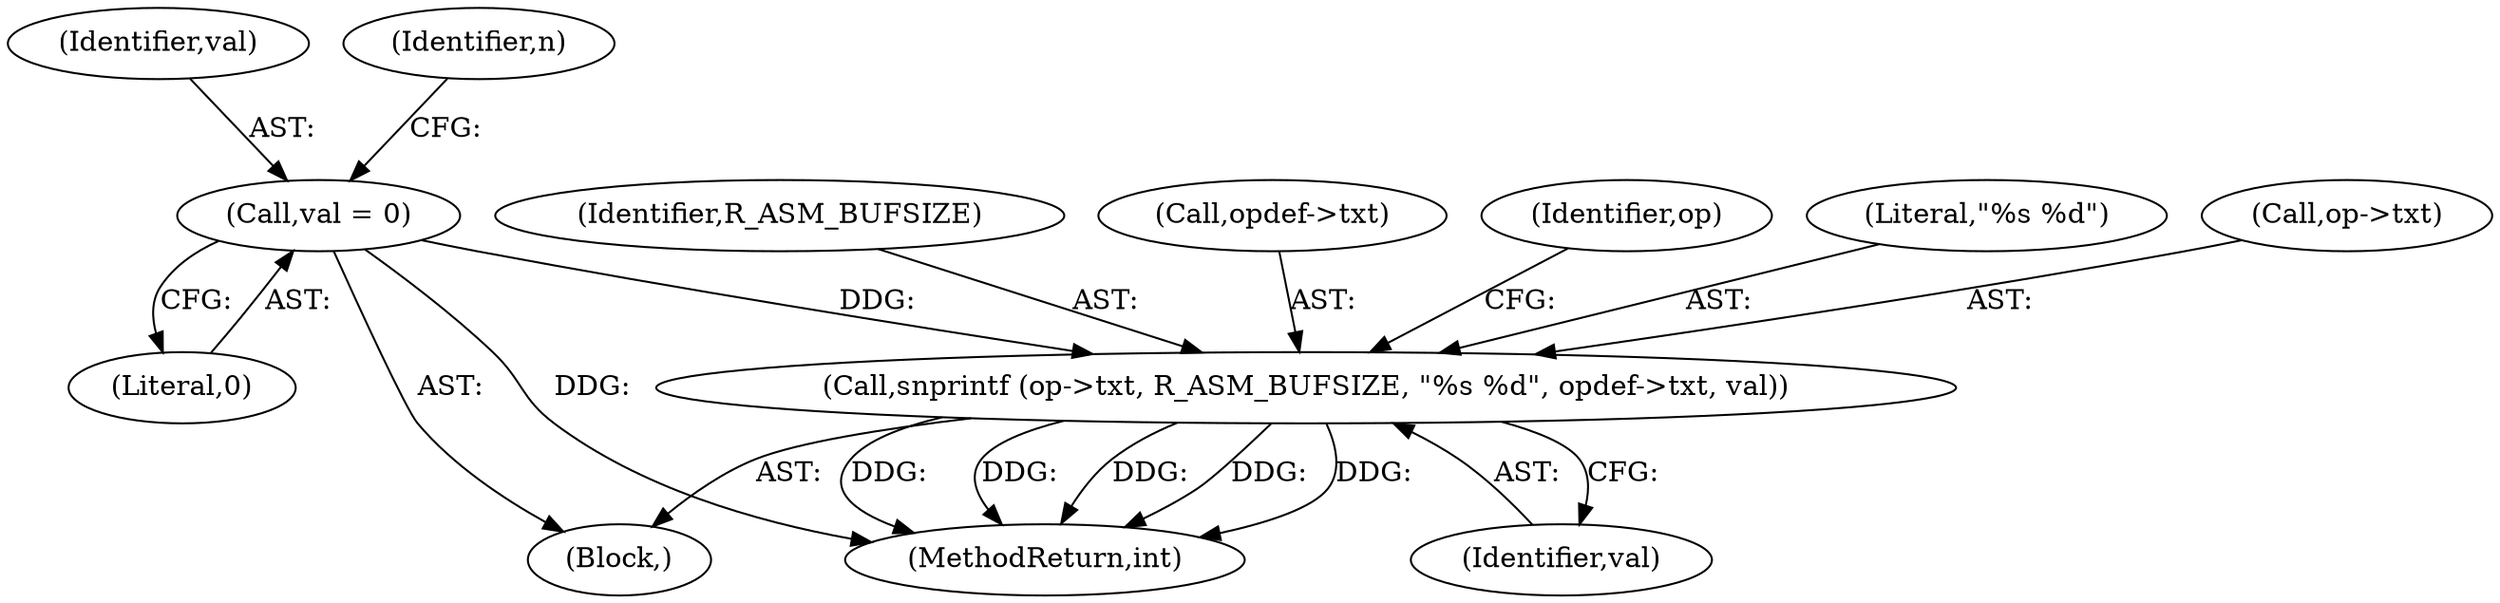 digraph "0_radare2_bd276ef2fd8ac3401e65be7c126a43175ccfbcd7@API" {
"1000418" [label="(Call,snprintf (op->txt, R_ASM_BUFSIZE, \"%s %d\", opdef->txt, val))"];
"1000393" [label="(Call,val = 0)"];
"1000424" [label="(Call,opdef->txt)"];
"1000394" [label="(Identifier,val)"];
"1000430" [label="(Identifier,op)"];
"1000398" [label="(Identifier,n)"];
"1000423" [label="(Literal,\"%s %d\")"];
"1000419" [label="(Call,op->txt)"];
"1000395" [label="(Literal,0)"];
"1000391" [label="(Block,)"];
"1000393" [label="(Call,val = 0)"];
"1000422" [label="(Identifier,R_ASM_BUFSIZE)"];
"1000418" [label="(Call,snprintf (op->txt, R_ASM_BUFSIZE, \"%s %d\", opdef->txt, val))"];
"1000427" [label="(Identifier,val)"];
"1001097" [label="(MethodReturn,int)"];
"1000418" -> "1000391"  [label="AST: "];
"1000418" -> "1000427"  [label="CFG: "];
"1000419" -> "1000418"  [label="AST: "];
"1000422" -> "1000418"  [label="AST: "];
"1000423" -> "1000418"  [label="AST: "];
"1000424" -> "1000418"  [label="AST: "];
"1000427" -> "1000418"  [label="AST: "];
"1000430" -> "1000418"  [label="CFG: "];
"1000418" -> "1001097"  [label="DDG: "];
"1000418" -> "1001097"  [label="DDG: "];
"1000418" -> "1001097"  [label="DDG: "];
"1000418" -> "1001097"  [label="DDG: "];
"1000418" -> "1001097"  [label="DDG: "];
"1000393" -> "1000418"  [label="DDG: "];
"1000393" -> "1000391"  [label="AST: "];
"1000393" -> "1000395"  [label="CFG: "];
"1000394" -> "1000393"  [label="AST: "];
"1000395" -> "1000393"  [label="AST: "];
"1000398" -> "1000393"  [label="CFG: "];
"1000393" -> "1001097"  [label="DDG: "];
}
